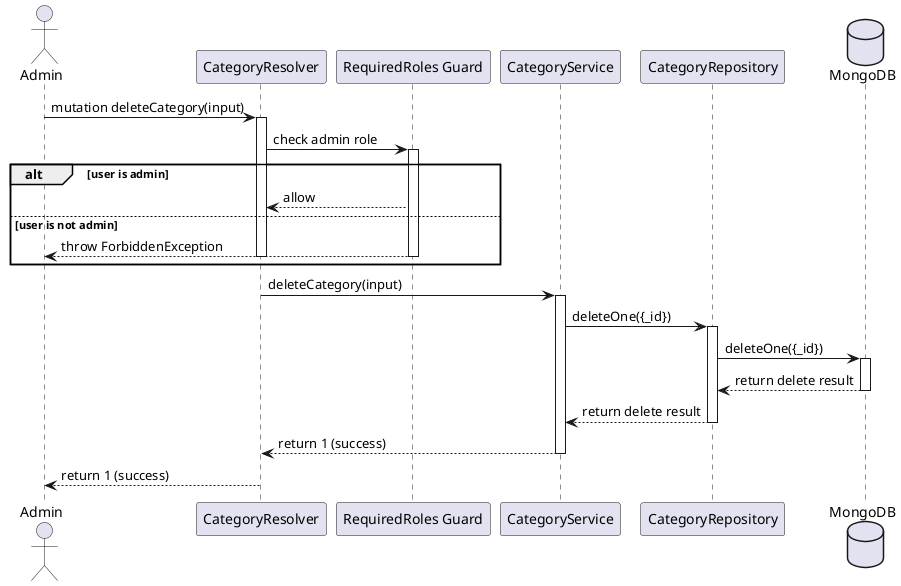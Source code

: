 @startuml Category - Delete Category

actor "Admin" as Client
participant "CategoryResolver" as Resolver
participant "RequiredRoles Guard" as Guard
participant "CategoryService" as Service
participant "CategoryRepository" as Repo
database "MongoDB" as DB

Client -> Resolver: mutation deleteCategory(input)
activate Resolver

Resolver -> Guard: check admin role
activate Guard
alt user is admin
    Guard --> Resolver: allow
else user is not admin
    Guard --> Client: throw ForbiddenException
    deactivate Resolver
    deactivate Guard
end
deactivate Guard

Resolver -> Service: deleteCategory(input)
activate Service

Service -> Repo: deleteOne({_id})
activate Repo
Repo -> DB: deleteOne({_id})
activate DB
DB --> Repo: return delete result
deactivate DB
Repo --> Service: return delete result
deactivate Repo

Service --> Resolver: return 1 (success)
deactivate Service
Resolver --> Client: return 1 (success)
deactivate Resolver

@enduml 